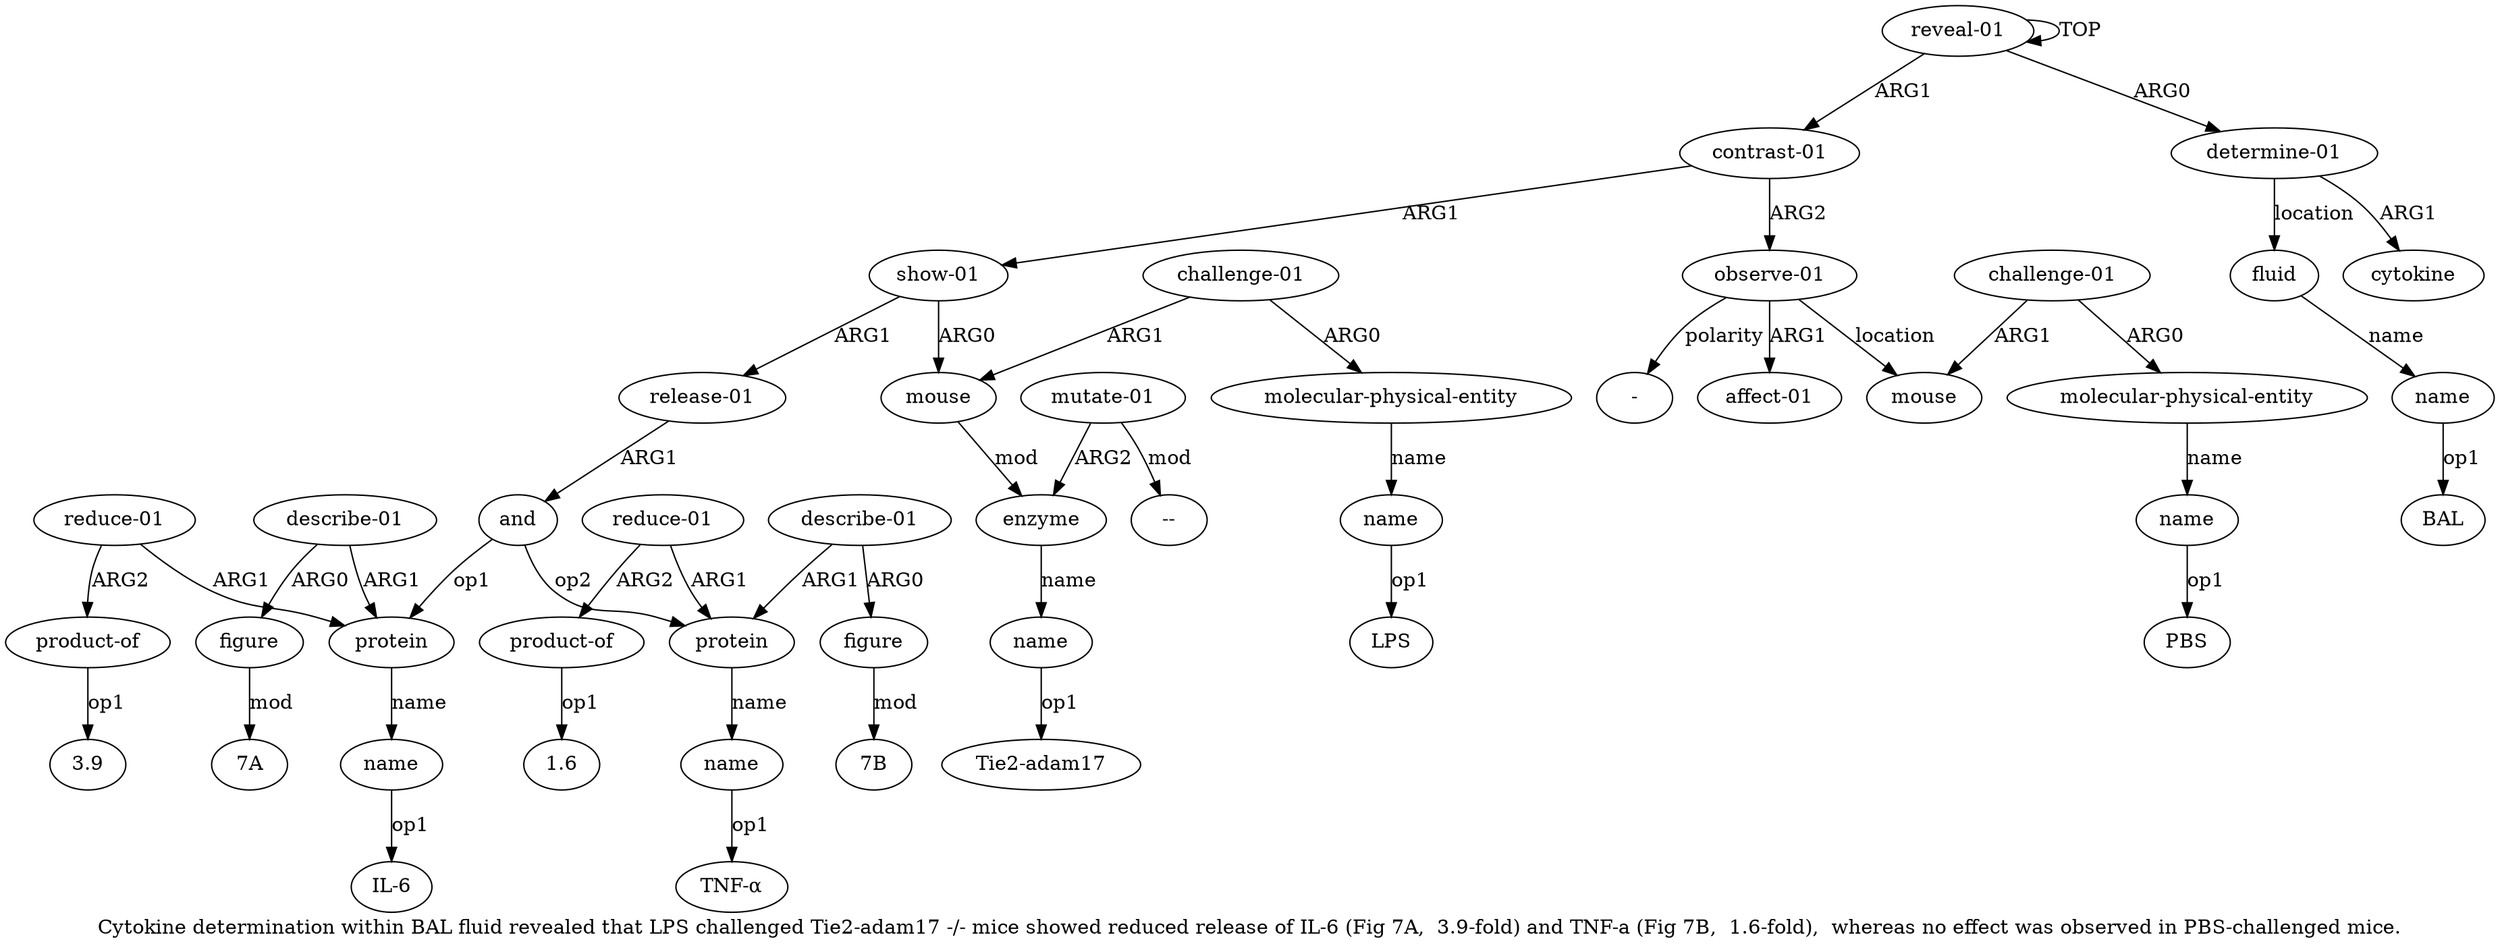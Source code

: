 digraph  {
	graph [label="Cytokine determination within BAL fluid revealed that LPS challenged Tie2-adam17 -/- mice showed reduced release of IL-6 (Fig 7A,  \
3.9-fold) and TNF-a (Fig 7B,  1.6-fold),  whereas no effect was observed in PBS-challenged mice."];
	node [label="\N"];
	a20	 [color=black,
		gold_ind=20,
		gold_label="describe-01",
		label="describe-01",
		test_ind=20,
		test_label="describe-01"];
	a21	 [color=black,
		gold_ind=21,
		gold_label=figure,
		label=figure,
		test_ind=21,
		test_label=figure];
	a20 -> a21 [key=0,
	color=black,
	gold_label=ARG0,
	label=ARG0,
	test_label=ARG0];
a16 [color=black,
	gold_ind=16,
	gold_label=protein,
	label=protein,
	test_ind=16,
	test_label=protein];
a20 -> a16 [key=0,
color=black,
gold_label=ARG1,
label=ARG1,
test_label=ARG1];
"a21 7A" [color=black,
gold_ind=-1,
gold_label="7A",
label="7A",
test_ind=-1,
test_label="7A"];
a21 -> "a21 7A" [key=0,
color=black,
gold_label=mod,
label=mod,
test_label=mod];
a22 [color=black,
gold_ind=22,
gold_label=protein,
label=protein,
test_ind=22,
test_label=protein];
a23 [color=black,
gold_ind=23,
gold_label=name,
label=name,
test_ind=23,
test_label=name];
a22 -> a23 [key=0,
color=black,
gold_label=name,
label=name,
test_label=name];
"a23 TNF-α" [color=black,
gold_ind=-1,
gold_label="TNF-α",
label="TNF-α",
test_ind=-1,
test_label="TNF-α"];
a23 -> "a23 TNF-α" [key=0,
color=black,
gold_label=op1,
label=op1,
test_label=op1];
a24 [color=black,
gold_ind=24,
gold_label="reduce-01",
label="reduce-01",
test_ind=24,
test_label="reduce-01"];
a24 -> a22 [key=0,
color=black,
gold_label=ARG1,
label=ARG1,
test_label=ARG1];
a25 [color=black,
gold_ind=25,
gold_label="product-of",
label="product-of",
test_ind=25,
test_label="product-of"];
a24 -> a25 [key=0,
color=black,
gold_label=ARG2,
label=ARG2,
test_label=ARG2];
"a25 1.6" [color=black,
gold_ind=-1,
gold_label=1.6,
label=1.6,
test_ind=-1,
test_label=1.6];
a25 -> "a25 1.6" [key=0,
color=black,
gold_label=op1,
label=op1,
test_label=op1];
a26 [color=black,
gold_ind=26,
gold_label="describe-01",
label="describe-01",
test_ind=26,
test_label="describe-01"];
a26 -> a22 [key=0,
color=black,
gold_label=ARG1,
label=ARG1,
test_label=ARG1];
a27 [color=black,
gold_ind=27,
gold_label=figure,
label=figure,
test_ind=27,
test_label=figure];
a26 -> a27 [key=0,
color=black,
gold_label=ARG0,
label=ARG0,
test_label=ARG0];
"a27 7B" [color=black,
gold_ind=-1,
gold_label="7B",
label="7B",
test_ind=-1,
test_label="7B"];
a27 -> "a27 7B" [key=0,
color=black,
gold_label=mod,
label=mod,
test_label=mod];
a28 [color=black,
gold_ind=28,
gold_label="observe-01",
label="observe-01",
test_ind=28,
test_label="observe-01"];
a29 [color=black,
gold_ind=29,
gold_label="affect-01",
label="affect-01",
test_ind=29,
test_label="affect-01"];
a28 -> a29 [key=0,
color=black,
gold_label=ARG1,
label=ARG1,
test_label=ARG1];
a30 [color=black,
gold_ind=30,
gold_label=mouse,
label=mouse,
test_ind=30,
test_label=mouse];
a28 -> a30 [key=0,
color=black,
gold_label=location,
label=location,
test_label=location];
"a28 -" [color=black,
gold_ind=-1,
gold_label="-",
label="-",
test_ind=-1,
test_label="-"];
a28 -> "a28 -" [key=0,
color=black,
gold_label=polarity,
label=polarity,
test_label=polarity];
a31 [color=black,
gold_ind=31,
gold_label="challenge-01",
label="challenge-01",
test_ind=31,
test_label="challenge-01"];
a31 -> a30 [key=0,
color=black,
gold_label=ARG1,
label=ARG1,
test_label=ARG1];
a32 [color=black,
gold_ind=32,
gold_label="molecular-physical-entity",
label="molecular-physical-entity",
test_ind=32,
test_label="molecular-physical-entity"];
a31 -> a32 [key=0,
color=black,
gold_label=ARG0,
label=ARG0,
test_label=ARG0];
"a4 BAL" [color=black,
gold_ind=-1,
gold_label=BAL,
label=BAL,
test_ind=-1,
test_label=BAL];
"a10 --" [color=black,
gold_ind=-1,
gold_label="--",
label="--",
test_ind=-1,
test_label="--"];
"a9 Tie2-adam17" [color=black,
gold_ind=-1,
gold_label="Tie2-adam17",
label="Tie2-adam17",
test_ind=-1,
test_label="Tie2-adam17"];
"a17 IL-6" [color=black,
gold_ind=-1,
gold_label="IL-6",
label="IL-6",
test_ind=-1,
test_label="IL-6"];
a33 [color=black,
gold_ind=33,
gold_label=name,
label=name,
test_ind=33,
test_label=name];
"a33 PBS" [color=black,
gold_ind=-1,
gold_label=PBS,
label=PBS,
test_ind=-1,
test_label=PBS];
a33 -> "a33 PBS" [key=0,
color=black,
gold_label=op1,
label=op1,
test_label=op1];
"a13 LPS" [color=black,
gold_ind=-1,
gold_label=LPS,
label=LPS,
test_ind=-1,
test_label=LPS];
a32 -> a33 [key=0,
color=black,
gold_label=name,
label=name,
test_label=name];
a15 [color=black,
gold_ind=15,
gold_label=and,
label=and,
test_ind=15,
test_label=and];
a15 -> a22 [key=0,
color=black,
gold_label=op2,
label=op2,
test_label=op2];
a15 -> a16 [key=0,
color=black,
gold_label=op1,
label=op1,
test_label=op1];
a14 [color=black,
gold_ind=14,
gold_label="release-01",
label="release-01",
test_ind=14,
test_label="release-01"];
a14 -> a15 [key=0,
color=black,
gold_label=ARG1,
label=ARG1,
test_label=ARG1];
a17 [color=black,
gold_ind=17,
gold_label=name,
label=name,
test_ind=17,
test_label=name];
a17 -> "a17 IL-6" [key=0,
color=black,
gold_label=op1,
label=op1,
test_label=op1];
a16 -> a17 [key=0,
color=black,
gold_label=name,
label=name,
test_label=name];
a11 [color=black,
gold_ind=11,
gold_label="challenge-01",
label="challenge-01",
test_ind=11,
test_label="challenge-01"];
a12 [color=black,
gold_ind=12,
gold_label="molecular-physical-entity",
label="molecular-physical-entity",
test_ind=12,
test_label="molecular-physical-entity"];
a11 -> a12 [key=0,
color=black,
gold_label=ARG0,
label=ARG0,
test_label=ARG0];
a7 [color=black,
gold_ind=7,
gold_label=mouse,
label=mouse,
test_ind=7,
test_label=mouse];
a11 -> a7 [key=0,
color=black,
gold_label=ARG1,
label=ARG1,
test_label=ARG1];
a10 [color=black,
gold_ind=10,
gold_label="mutate-01",
label="mutate-01",
test_ind=10,
test_label="mutate-01"];
a10 -> "a10 --" [key=0,
color=black,
gold_label=mod,
label=mod,
test_label=mod];
a8 [color=black,
gold_ind=8,
gold_label=enzyme,
label=enzyme,
test_ind=8,
test_label=enzyme];
a10 -> a8 [key=0,
color=black,
gold_label=ARG2,
label=ARG2,
test_label=ARG2];
a13 [color=black,
gold_ind=13,
gold_label=name,
label=name,
test_ind=13,
test_label=name];
a13 -> "a13 LPS" [key=0,
color=black,
gold_label=op1,
label=op1,
test_label=op1];
a12 -> a13 [key=0,
color=black,
gold_label=name,
label=name,
test_label=name];
"a19 3.9" [color=black,
gold_ind=-1,
gold_label=3.9,
label=3.9,
test_ind=-1,
test_label=3.9];
a19 [color=black,
gold_ind=19,
gold_label="product-of",
label="product-of",
test_ind=19,
test_label="product-of"];
a19 -> "a19 3.9" [key=0,
color=black,
gold_label=op1,
label=op1,
test_label=op1];
a18 [color=black,
gold_ind=18,
gold_label="reduce-01",
label="reduce-01",
test_ind=18,
test_label="reduce-01"];
a18 -> a16 [key=0,
color=black,
gold_label=ARG1,
label=ARG1,
test_label=ARG1];
a18 -> a19 [key=0,
color=black,
gold_label=ARG2,
label=ARG2,
test_label=ARG2];
a1 [color=black,
gold_ind=1,
gold_label="determine-01",
label="determine-01",
test_ind=1,
test_label="determine-01"];
a3 [color=black,
gold_ind=3,
gold_label=fluid,
label=fluid,
test_ind=3,
test_label=fluid];
a1 -> a3 [key=0,
color=black,
gold_label=location,
label=location,
test_label=location];
a2 [color=black,
gold_ind=2,
gold_label=cytokine,
label=cytokine,
test_ind=2,
test_label=cytokine];
a1 -> a2 [key=0,
color=black,
gold_label=ARG1,
label=ARG1,
test_label=ARG1];
a0 [color=black,
gold_ind=0,
gold_label="reveal-01",
label="reveal-01",
test_ind=0,
test_label="reveal-01"];
a0 -> a1 [key=0,
color=black,
gold_label=ARG0,
label=ARG0,
test_label=ARG0];
a0 -> a0 [key=0,
color=black,
gold_label=TOP,
label=TOP,
test_label=TOP];
a5 [color=black,
gold_ind=5,
gold_label="contrast-01",
label="contrast-01",
test_ind=5,
test_label="contrast-01"];
a0 -> a5 [key=0,
color=black,
gold_label=ARG1,
label=ARG1,
test_label=ARG1];
a4 [color=black,
gold_ind=4,
gold_label=name,
label=name,
test_ind=4,
test_label=name];
a3 -> a4 [key=0,
color=black,
gold_label=name,
label=name,
test_label=name];
a5 -> a28 [key=0,
color=black,
gold_label=ARG2,
label=ARG2,
test_label=ARG2];
a6 [color=black,
gold_ind=6,
gold_label="show-01",
label="show-01",
test_ind=6,
test_label="show-01"];
a5 -> a6 [key=0,
color=black,
gold_label=ARG1,
label=ARG1,
test_label=ARG1];
a4 -> "a4 BAL" [key=0,
color=black,
gold_label=op1,
label=op1,
test_label=op1];
a7 -> a8 [key=0,
color=black,
gold_label=mod,
label=mod,
test_label=mod];
a6 -> a14 [key=0,
color=black,
gold_label=ARG1,
label=ARG1,
test_label=ARG1];
a6 -> a7 [key=0,
color=black,
gold_label=ARG0,
label=ARG0,
test_label=ARG0];
a9 [color=black,
gold_ind=9,
gold_label=name,
label=name,
test_ind=9,
test_label=name];
a9 -> "a9 Tie2-adam17" [key=0,
color=black,
gold_label=op1,
label=op1,
test_label=op1];
a8 -> a9 [key=0,
color=black,
gold_label=name,
label=name,
test_label=name];
}
